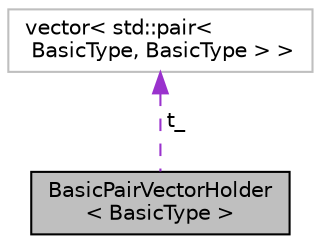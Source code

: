 digraph "BasicPairVectorHolder&lt; BasicType &gt;"
{
  edge [fontname="Helvetica",fontsize="10",labelfontname="Helvetica",labelfontsize="10"];
  node [fontname="Helvetica",fontsize="10",shape=record];
  Node1 [label="BasicPairVectorHolder\l\< BasicType \>",height=0.2,width=0.4,color="black", fillcolor="grey75", style="filled", fontcolor="black"];
  Node2 -> Node1 [dir="back",color="darkorchid3",fontsize="10",style="dashed",label=" t_" ,fontname="Helvetica"];
  Node2 [label="vector\< std::pair\<\l BasicType, BasicType \> \>",height=0.2,width=0.4,color="grey75", fillcolor="white", style="filled"];
}
